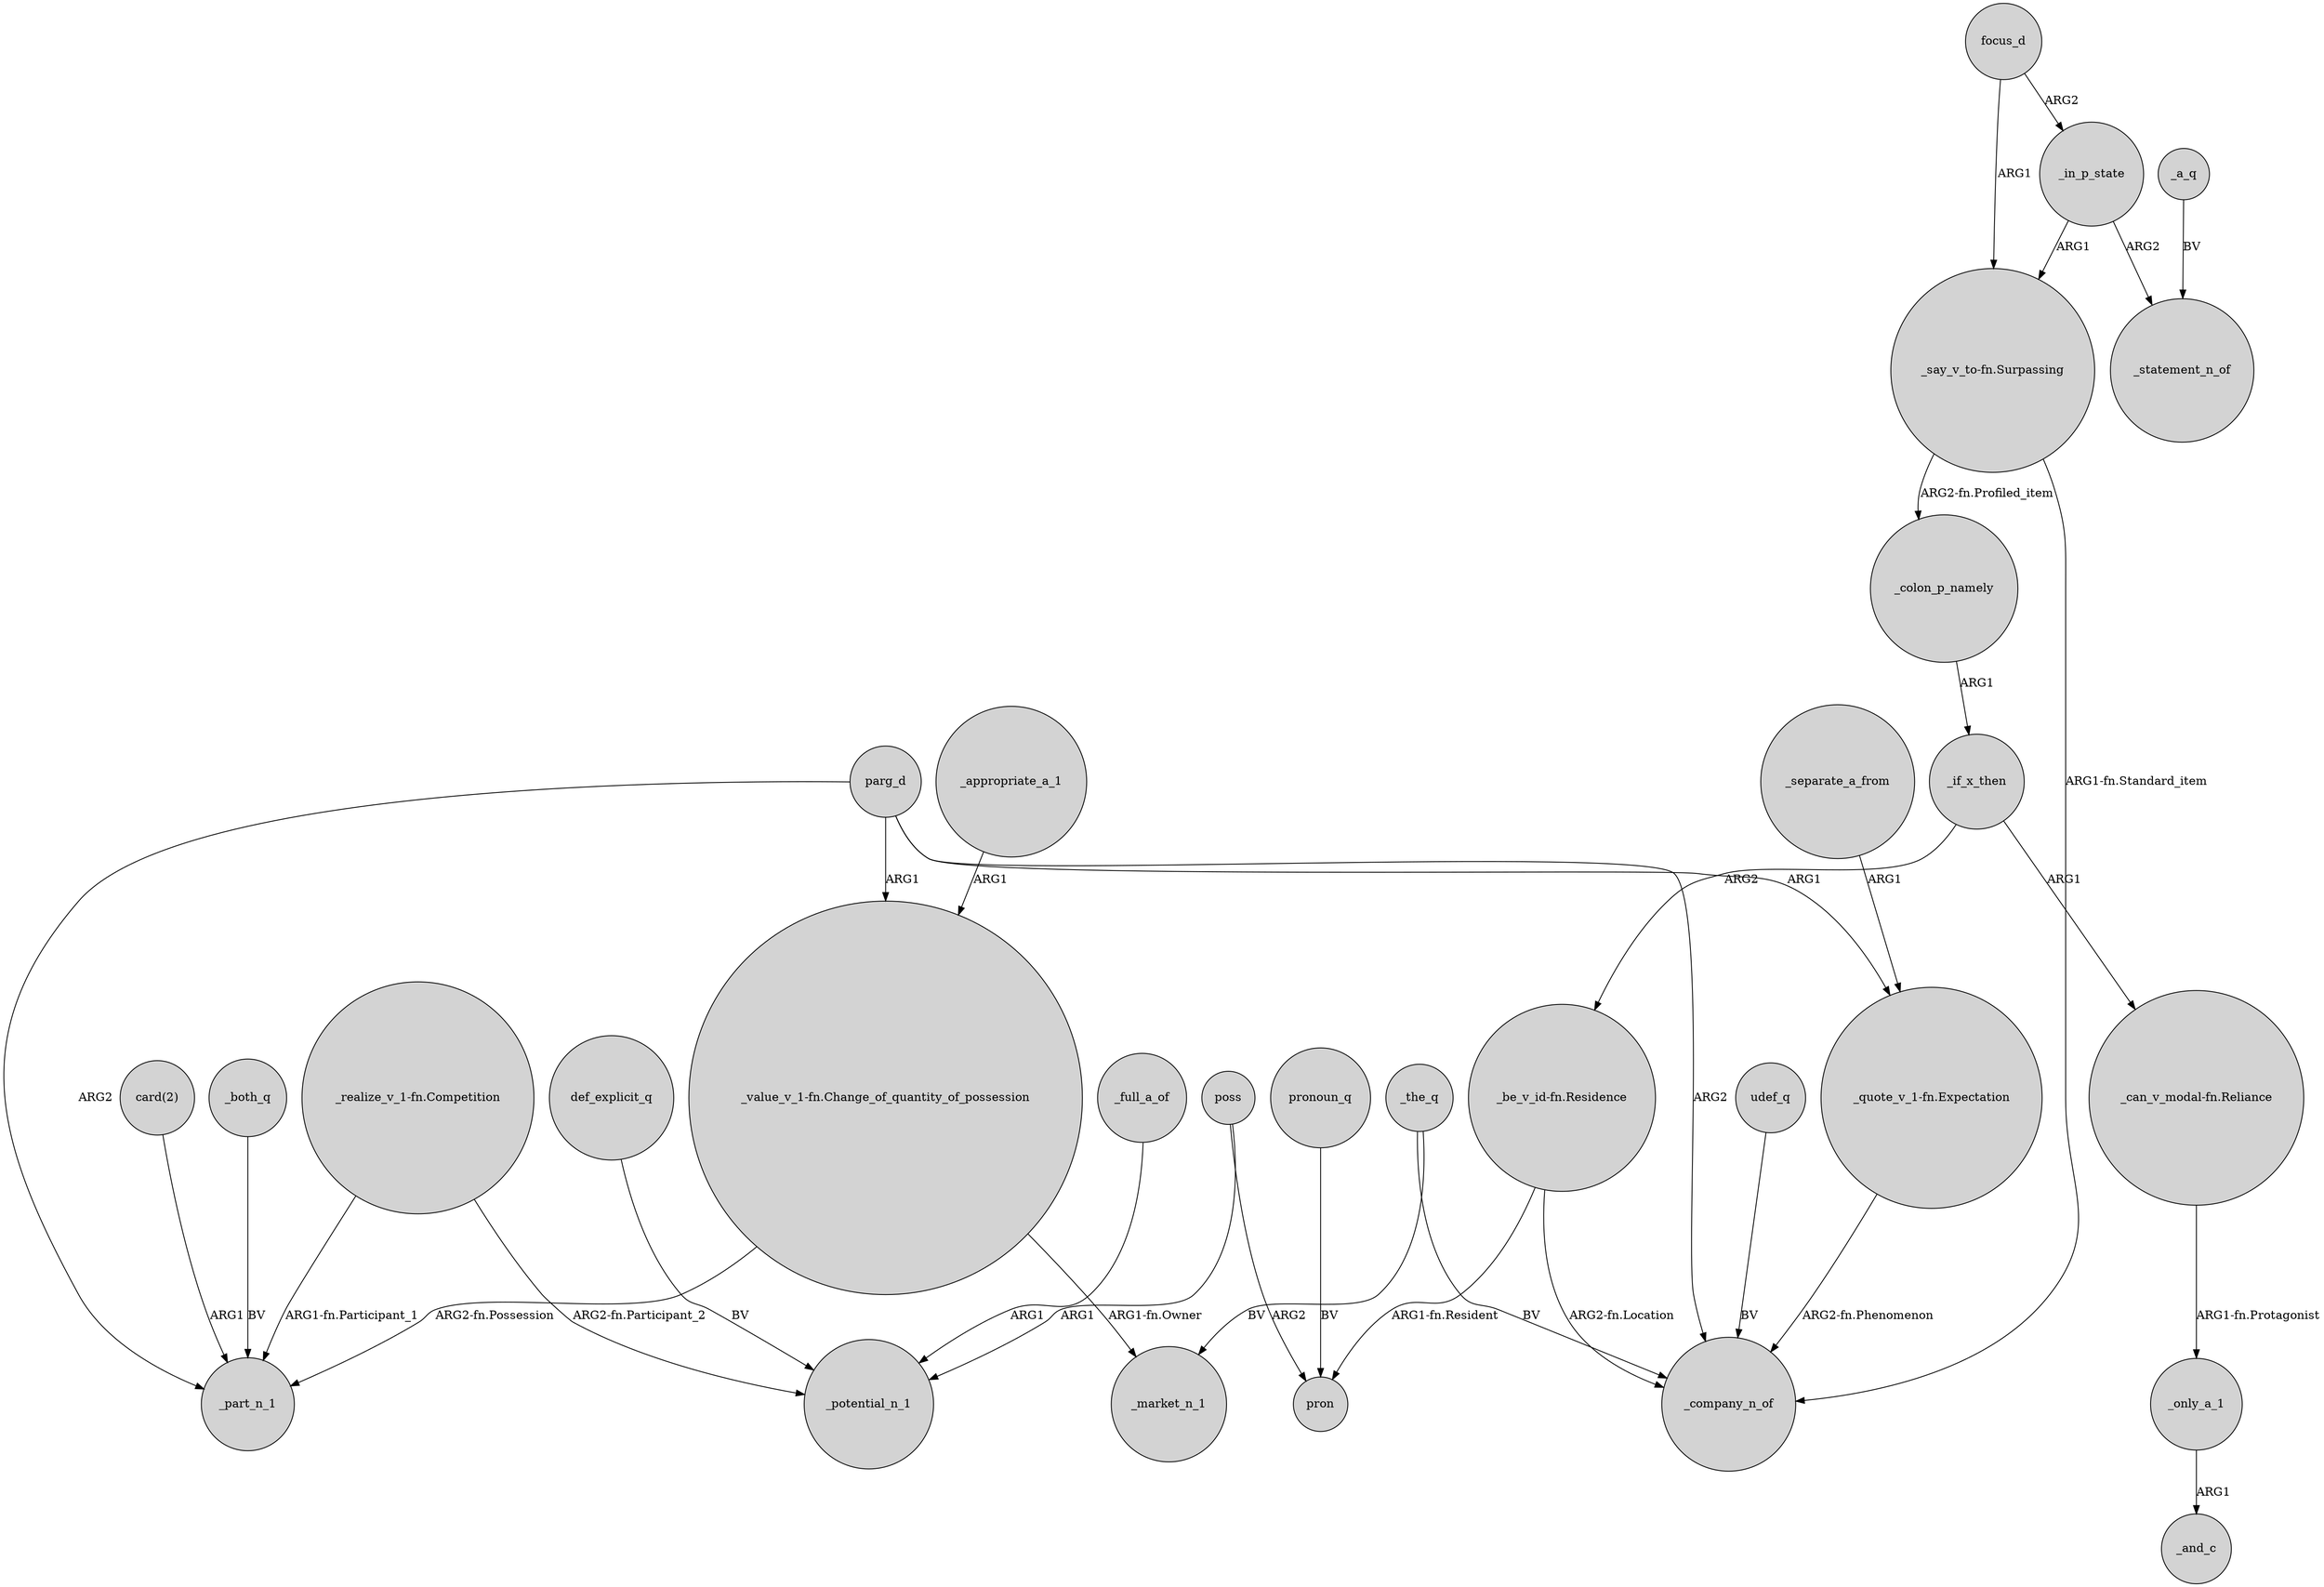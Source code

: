 digraph {
	node [shape=circle style=filled]
	_appropriate_a_1 -> "_value_v_1-fn.Change_of_quantity_of_possession" [label=ARG1]
	"_value_v_1-fn.Change_of_quantity_of_possession" -> _part_n_1 [label="ARG2-fn.Possession"]
	focus_d -> _in_p_state [label=ARG2]
	"card(2)" -> _part_n_1 [label=ARG1]
	poss -> _potential_n_1 [label=ARG1]
	parg_d -> "_value_v_1-fn.Change_of_quantity_of_possession" [label=ARG1]
	_separate_a_from -> "_quote_v_1-fn.Expectation" [label=ARG1]
	parg_d -> _part_n_1 [label=ARG2]
	"_say_v_to-fn.Surpassing" -> _company_n_of [label="ARG1-fn.Standard_item"]
	_if_x_then -> "_can_v_modal-fn.Reliance" [label=ARG1]
	parg_d -> _company_n_of [label=ARG2]
	"_be_v_id-fn.Residence" -> pron [label="ARG1-fn.Resident"]
	"_quote_v_1-fn.Expectation" -> _company_n_of [label="ARG2-fn.Phenomenon"]
	def_explicit_q -> _potential_n_1 [label=BV]
	_the_q -> _market_n_1 [label=BV]
	pronoun_q -> pron [label=BV]
	_full_a_of -> _potential_n_1 [label=ARG1]
	"_value_v_1-fn.Change_of_quantity_of_possession" -> _market_n_1 [label="ARG1-fn.Owner"]
	poss -> pron [label=ARG2]
	_both_q -> _part_n_1 [label=BV]
	_colon_p_namely -> _if_x_then [label=ARG1]
	udef_q -> _company_n_of [label=BV]
	parg_d -> "_quote_v_1-fn.Expectation" [label=ARG1]
	"_be_v_id-fn.Residence" -> _company_n_of [label="ARG2-fn.Location"]
	_in_p_state -> "_say_v_to-fn.Surpassing" [label=ARG1]
	"_realize_v_1-fn.Competition" -> _potential_n_1 [label="ARG2-fn.Participant_2"]
	focus_d -> "_say_v_to-fn.Surpassing" [label=ARG1]
	"_say_v_to-fn.Surpassing" -> _colon_p_namely [label="ARG2-fn.Profiled_item"]
	_if_x_then -> "_be_v_id-fn.Residence" [label=ARG2]
	_only_a_1 -> _and_c [label=ARG1]
	"_realize_v_1-fn.Competition" -> _part_n_1 [label="ARG1-fn.Participant_1"]
	_in_p_state -> _statement_n_of [label=ARG2]
	"_can_v_modal-fn.Reliance" -> _only_a_1 [label="ARG1-fn.Protagonist"]
	_the_q -> _company_n_of [label=BV]
	_a_q -> _statement_n_of [label=BV]
}
